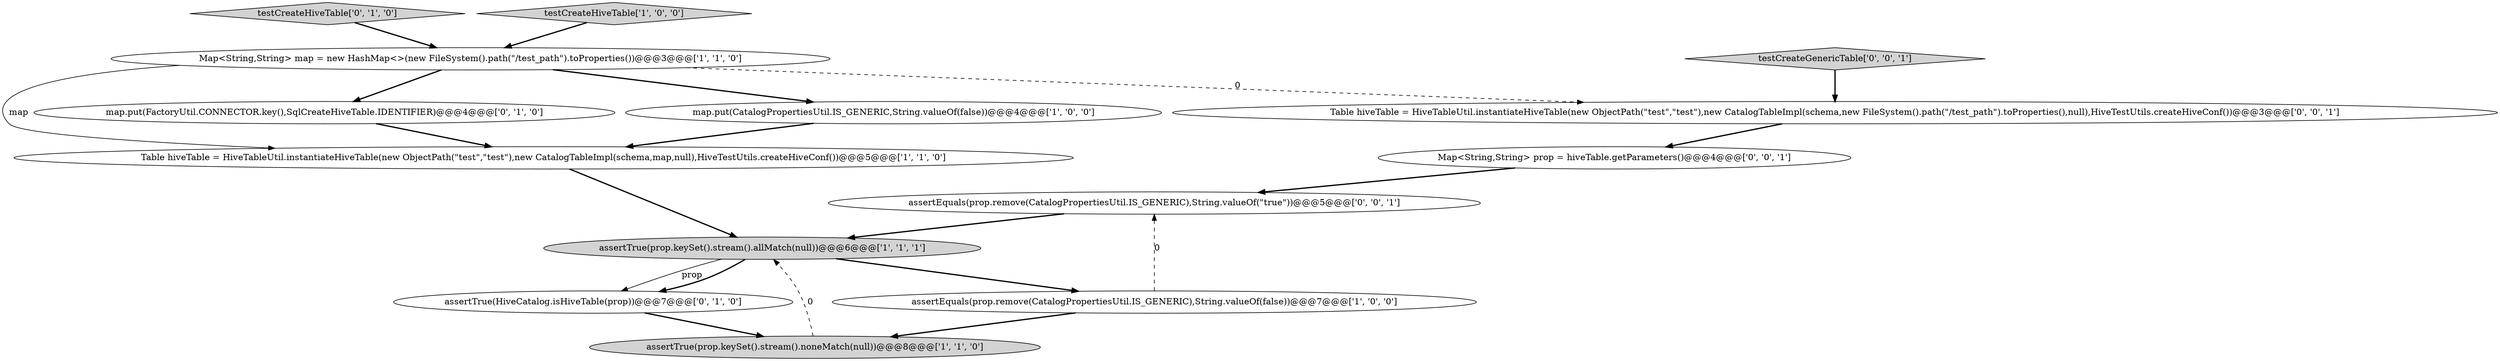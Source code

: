 digraph {
12 [style = filled, label = "Table hiveTable = HiveTableUtil.instantiateHiveTable(new ObjectPath(\"test\",\"test\"),new CatalogTableImpl(schema,new FileSystem().path(\"/test_path\").toProperties(),null),HiveTestUtils.createHiveConf())@@@3@@@['0', '0', '1']", fillcolor = white, shape = ellipse image = "AAA0AAABBB3BBB"];
8 [style = filled, label = "map.put(FactoryUtil.CONNECTOR.key(),SqlCreateHiveTable.IDENTIFIER)@@@4@@@['0', '1', '0']", fillcolor = white, shape = ellipse image = "AAA0AAABBB2BBB"];
11 [style = filled, label = "assertEquals(prop.remove(CatalogPropertiesUtil.IS_GENERIC),String.valueOf(\"true\"))@@@5@@@['0', '0', '1']", fillcolor = white, shape = ellipse image = "AAA0AAABBB3BBB"];
1 [style = filled, label = "Map<String,String> map = new HashMap<>(new FileSystem().path(\"/test_path\").toProperties())@@@3@@@['1', '1', '0']", fillcolor = white, shape = ellipse image = "AAA0AAABBB1BBB"];
9 [style = filled, label = "assertTrue(HiveCatalog.isHiveTable(prop))@@@7@@@['0', '1', '0']", fillcolor = white, shape = ellipse image = "AAA0AAABBB2BBB"];
13 [style = filled, label = "Map<String,String> prop = hiveTable.getParameters()@@@4@@@['0', '0', '1']", fillcolor = white, shape = ellipse image = "AAA0AAABBB3BBB"];
7 [style = filled, label = "testCreateHiveTable['0', '1', '0']", fillcolor = lightgray, shape = diamond image = "AAA0AAABBB2BBB"];
4 [style = filled, label = "assertEquals(prop.remove(CatalogPropertiesUtil.IS_GENERIC),String.valueOf(false))@@@7@@@['1', '0', '0']", fillcolor = white, shape = ellipse image = "AAA0AAABBB1BBB"];
0 [style = filled, label = "testCreateHiveTable['1', '0', '0']", fillcolor = lightgray, shape = diamond image = "AAA0AAABBB1BBB"];
5 [style = filled, label = "assertTrue(prop.keySet().stream().noneMatch(null))@@@8@@@['1', '1', '0']", fillcolor = lightgray, shape = ellipse image = "AAA0AAABBB1BBB"];
10 [style = filled, label = "testCreateGenericTable['0', '0', '1']", fillcolor = lightgray, shape = diamond image = "AAA0AAABBB3BBB"];
2 [style = filled, label = "map.put(CatalogPropertiesUtil.IS_GENERIC,String.valueOf(false))@@@4@@@['1', '0', '0']", fillcolor = white, shape = ellipse image = "AAA0AAABBB1BBB"];
3 [style = filled, label = "Table hiveTable = HiveTableUtil.instantiateHiveTable(new ObjectPath(\"test\",\"test\"),new CatalogTableImpl(schema,map,null),HiveTestUtils.createHiveConf())@@@5@@@['1', '1', '0']", fillcolor = white, shape = ellipse image = "AAA0AAABBB1BBB"];
6 [style = filled, label = "assertTrue(prop.keySet().stream().allMatch(null))@@@6@@@['1', '1', '1']", fillcolor = lightgray, shape = ellipse image = "AAA0AAABBB1BBB"];
4->5 [style = bold, label=""];
0->1 [style = bold, label=""];
1->8 [style = bold, label=""];
10->12 [style = bold, label=""];
13->11 [style = bold, label=""];
7->1 [style = bold, label=""];
4->11 [style = dashed, label="0"];
6->9 [style = solid, label="prop"];
6->4 [style = bold, label=""];
11->6 [style = bold, label=""];
9->5 [style = bold, label=""];
5->6 [style = dashed, label="0"];
1->2 [style = bold, label=""];
1->12 [style = dashed, label="0"];
2->3 [style = bold, label=""];
8->3 [style = bold, label=""];
1->3 [style = solid, label="map"];
12->13 [style = bold, label=""];
3->6 [style = bold, label=""];
6->9 [style = bold, label=""];
}
